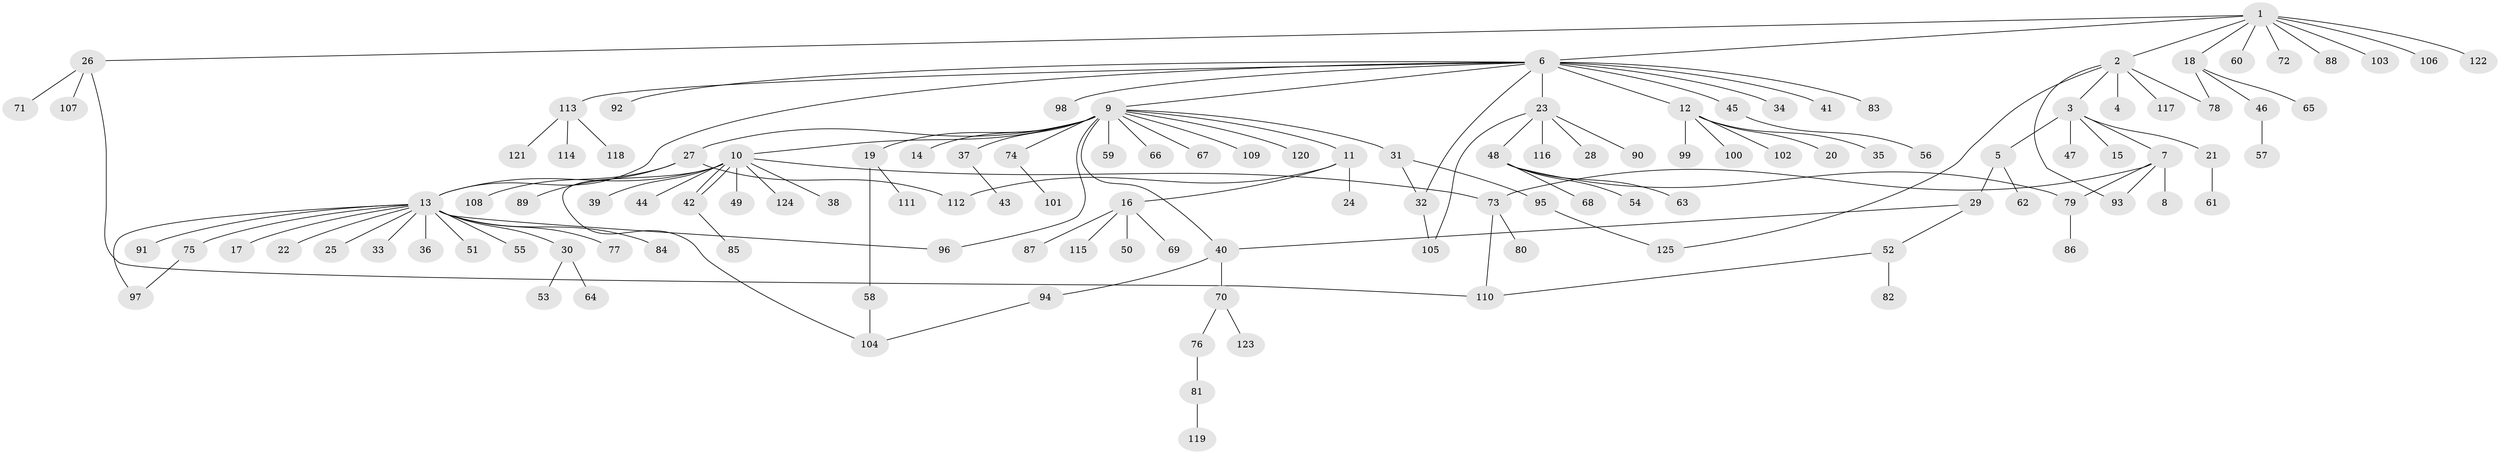 // coarse degree distribution, {9: 0.010416666666666666, 6: 0.010416666666666666, 7: 0.020833333333333332, 1: 0.6770833333333334, 15: 0.03125, 4: 0.052083333333333336, 13: 0.010416666666666666, 5: 0.03125, 3: 0.052083333333333336, 2: 0.10416666666666667}
// Generated by graph-tools (version 1.1) at 2025/41/03/06/25 10:41:51]
// undirected, 125 vertices, 141 edges
graph export_dot {
graph [start="1"]
  node [color=gray90,style=filled];
  1;
  2;
  3;
  4;
  5;
  6;
  7;
  8;
  9;
  10;
  11;
  12;
  13;
  14;
  15;
  16;
  17;
  18;
  19;
  20;
  21;
  22;
  23;
  24;
  25;
  26;
  27;
  28;
  29;
  30;
  31;
  32;
  33;
  34;
  35;
  36;
  37;
  38;
  39;
  40;
  41;
  42;
  43;
  44;
  45;
  46;
  47;
  48;
  49;
  50;
  51;
  52;
  53;
  54;
  55;
  56;
  57;
  58;
  59;
  60;
  61;
  62;
  63;
  64;
  65;
  66;
  67;
  68;
  69;
  70;
  71;
  72;
  73;
  74;
  75;
  76;
  77;
  78;
  79;
  80;
  81;
  82;
  83;
  84;
  85;
  86;
  87;
  88;
  89;
  90;
  91;
  92;
  93;
  94;
  95;
  96;
  97;
  98;
  99;
  100;
  101;
  102;
  103;
  104;
  105;
  106;
  107;
  108;
  109;
  110;
  111;
  112;
  113;
  114;
  115;
  116;
  117;
  118;
  119;
  120;
  121;
  122;
  123;
  124;
  125;
  1 -- 2;
  1 -- 6;
  1 -- 18;
  1 -- 26;
  1 -- 60;
  1 -- 72;
  1 -- 88;
  1 -- 103;
  1 -- 106;
  1 -- 122;
  2 -- 3;
  2 -- 4;
  2 -- 78;
  2 -- 93;
  2 -- 117;
  2 -- 125;
  3 -- 5;
  3 -- 7;
  3 -- 15;
  3 -- 21;
  3 -- 47;
  5 -- 29;
  5 -- 62;
  6 -- 9;
  6 -- 12;
  6 -- 13;
  6 -- 23;
  6 -- 32;
  6 -- 34;
  6 -- 41;
  6 -- 45;
  6 -- 83;
  6 -- 92;
  6 -- 98;
  6 -- 113;
  7 -- 8;
  7 -- 73;
  7 -- 79;
  7 -- 93;
  9 -- 10;
  9 -- 11;
  9 -- 14;
  9 -- 19;
  9 -- 27;
  9 -- 31;
  9 -- 37;
  9 -- 40;
  9 -- 59;
  9 -- 66;
  9 -- 67;
  9 -- 74;
  9 -- 96;
  9 -- 109;
  9 -- 120;
  10 -- 13;
  10 -- 38;
  10 -- 39;
  10 -- 42;
  10 -- 42;
  10 -- 44;
  10 -- 49;
  10 -- 73;
  10 -- 104;
  10 -- 124;
  11 -- 16;
  11 -- 24;
  11 -- 112;
  12 -- 20;
  12 -- 35;
  12 -- 99;
  12 -- 100;
  12 -- 102;
  13 -- 17;
  13 -- 22;
  13 -- 25;
  13 -- 30;
  13 -- 33;
  13 -- 36;
  13 -- 51;
  13 -- 55;
  13 -- 75;
  13 -- 77;
  13 -- 84;
  13 -- 91;
  13 -- 96;
  13 -- 97;
  16 -- 50;
  16 -- 69;
  16 -- 87;
  16 -- 115;
  18 -- 46;
  18 -- 65;
  18 -- 78;
  19 -- 58;
  19 -- 111;
  21 -- 61;
  23 -- 28;
  23 -- 48;
  23 -- 90;
  23 -- 105;
  23 -- 116;
  26 -- 71;
  26 -- 107;
  26 -- 110;
  27 -- 89;
  27 -- 108;
  27 -- 112;
  29 -- 40;
  29 -- 52;
  30 -- 53;
  30 -- 64;
  31 -- 32;
  31 -- 95;
  32 -- 105;
  37 -- 43;
  40 -- 70;
  40 -- 94;
  42 -- 85;
  45 -- 56;
  46 -- 57;
  48 -- 54;
  48 -- 63;
  48 -- 68;
  48 -- 79;
  52 -- 82;
  52 -- 110;
  58 -- 104;
  70 -- 76;
  70 -- 123;
  73 -- 80;
  73 -- 110;
  74 -- 101;
  75 -- 97;
  76 -- 81;
  79 -- 86;
  81 -- 119;
  94 -- 104;
  95 -- 125;
  113 -- 114;
  113 -- 118;
  113 -- 121;
}
